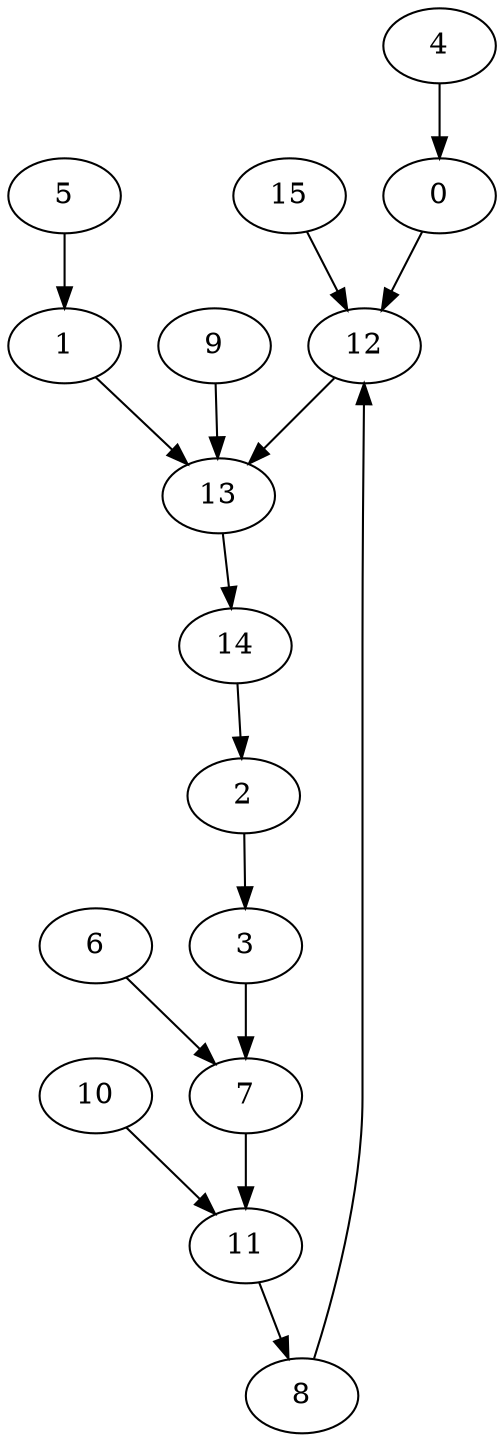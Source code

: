 digraph policyIter {
	0 -> 12;
	1 -> 13;
	2 -> 3;
	3 -> 7;
	4 -> 0;	
	5 -> 1;
	6 -> 7;
	7 -> 11;
	8 -> 12;
	9 -> 13;
	10 -> 11;
	11 -> 8;
	12 -> 13;
	13 -> 14;
	14 -> 2;
	15 -> 12;
 }
